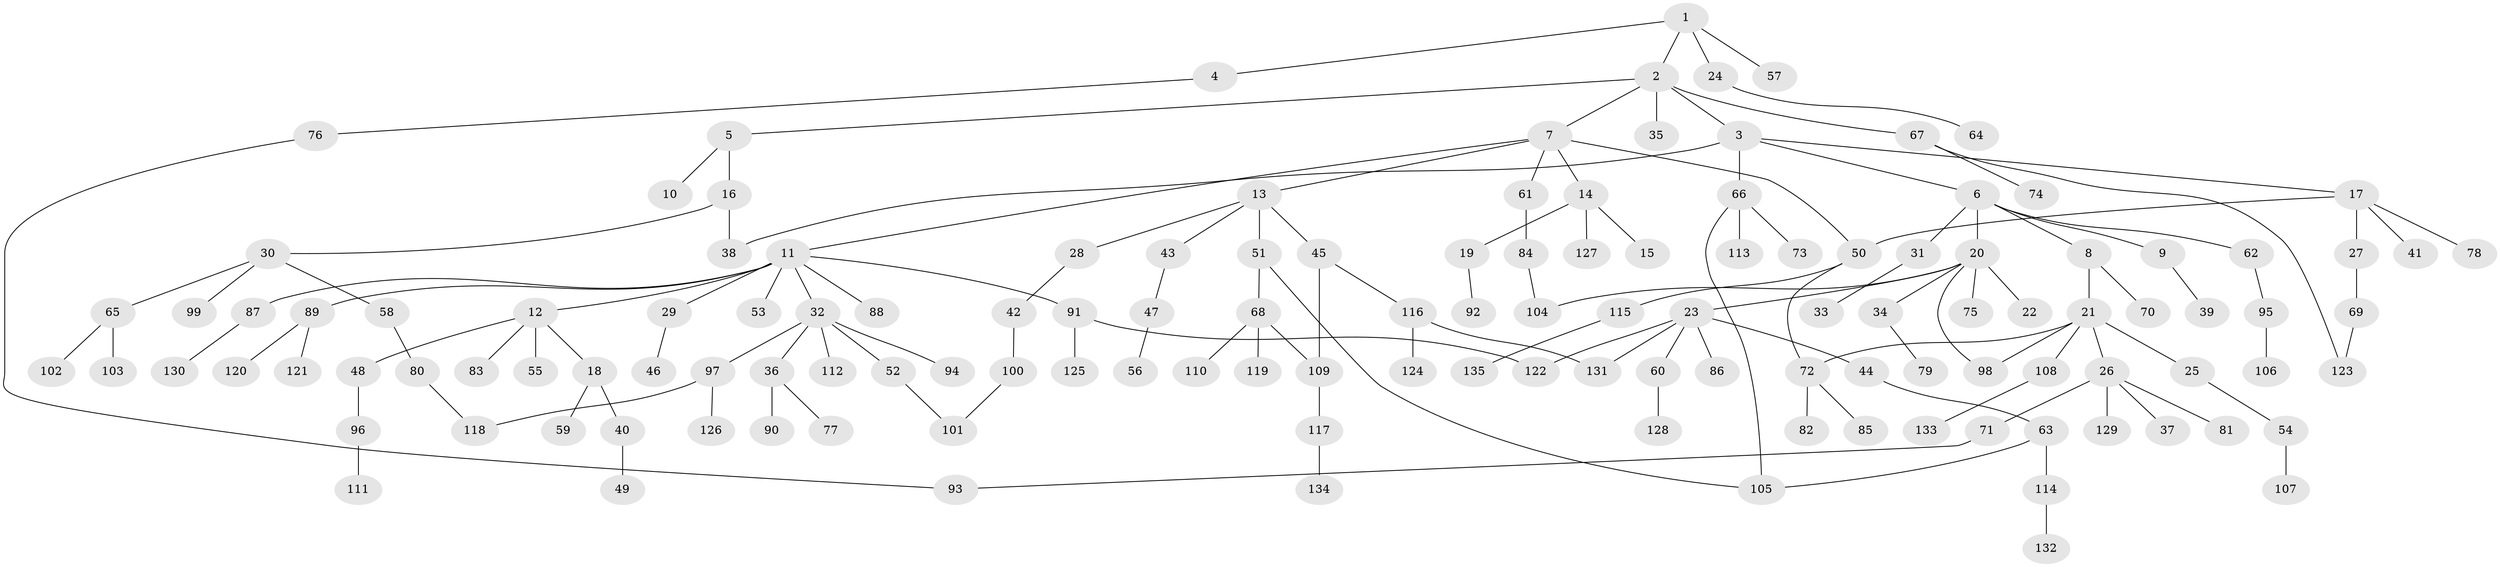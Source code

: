 // Generated by graph-tools (version 1.1) at 2025/42/03/09/25 04:42:09]
// undirected, 135 vertices, 148 edges
graph export_dot {
graph [start="1"]
  node [color=gray90,style=filled];
  1;
  2;
  3;
  4;
  5;
  6;
  7;
  8;
  9;
  10;
  11;
  12;
  13;
  14;
  15;
  16;
  17;
  18;
  19;
  20;
  21;
  22;
  23;
  24;
  25;
  26;
  27;
  28;
  29;
  30;
  31;
  32;
  33;
  34;
  35;
  36;
  37;
  38;
  39;
  40;
  41;
  42;
  43;
  44;
  45;
  46;
  47;
  48;
  49;
  50;
  51;
  52;
  53;
  54;
  55;
  56;
  57;
  58;
  59;
  60;
  61;
  62;
  63;
  64;
  65;
  66;
  67;
  68;
  69;
  70;
  71;
  72;
  73;
  74;
  75;
  76;
  77;
  78;
  79;
  80;
  81;
  82;
  83;
  84;
  85;
  86;
  87;
  88;
  89;
  90;
  91;
  92;
  93;
  94;
  95;
  96;
  97;
  98;
  99;
  100;
  101;
  102;
  103;
  104;
  105;
  106;
  107;
  108;
  109;
  110;
  111;
  112;
  113;
  114;
  115;
  116;
  117;
  118;
  119;
  120;
  121;
  122;
  123;
  124;
  125;
  126;
  127;
  128;
  129;
  130;
  131;
  132;
  133;
  134;
  135;
  1 -- 2;
  1 -- 4;
  1 -- 24;
  1 -- 57;
  2 -- 3;
  2 -- 5;
  2 -- 7;
  2 -- 35;
  2 -- 67;
  3 -- 6;
  3 -- 17;
  3 -- 66;
  3 -- 38;
  4 -- 76;
  5 -- 10;
  5 -- 16;
  6 -- 8;
  6 -- 9;
  6 -- 20;
  6 -- 31;
  6 -- 62;
  7 -- 11;
  7 -- 13;
  7 -- 14;
  7 -- 61;
  7 -- 50;
  8 -- 21;
  8 -- 70;
  9 -- 39;
  11 -- 12;
  11 -- 29;
  11 -- 32;
  11 -- 53;
  11 -- 87;
  11 -- 88;
  11 -- 89;
  11 -- 91;
  12 -- 18;
  12 -- 48;
  12 -- 55;
  12 -- 83;
  13 -- 28;
  13 -- 43;
  13 -- 45;
  13 -- 51;
  14 -- 15;
  14 -- 19;
  14 -- 127;
  16 -- 30;
  16 -- 38;
  17 -- 27;
  17 -- 41;
  17 -- 50;
  17 -- 78;
  18 -- 40;
  18 -- 59;
  19 -- 92;
  20 -- 22;
  20 -- 23;
  20 -- 34;
  20 -- 75;
  20 -- 98;
  20 -- 104;
  21 -- 25;
  21 -- 26;
  21 -- 72;
  21 -- 98;
  21 -- 108;
  23 -- 44;
  23 -- 60;
  23 -- 86;
  23 -- 122;
  23 -- 131;
  24 -- 64;
  25 -- 54;
  26 -- 37;
  26 -- 71;
  26 -- 81;
  26 -- 129;
  27 -- 69;
  28 -- 42;
  29 -- 46;
  30 -- 58;
  30 -- 65;
  30 -- 99;
  31 -- 33;
  32 -- 36;
  32 -- 52;
  32 -- 94;
  32 -- 97;
  32 -- 112;
  34 -- 79;
  36 -- 77;
  36 -- 90;
  40 -- 49;
  42 -- 100;
  43 -- 47;
  44 -- 63;
  45 -- 109;
  45 -- 116;
  47 -- 56;
  48 -- 96;
  50 -- 115;
  50 -- 72;
  51 -- 68;
  51 -- 105;
  52 -- 101;
  54 -- 107;
  58 -- 80;
  60 -- 128;
  61 -- 84;
  62 -- 95;
  63 -- 114;
  63 -- 105;
  65 -- 102;
  65 -- 103;
  66 -- 73;
  66 -- 113;
  66 -- 105;
  67 -- 74;
  67 -- 123;
  68 -- 110;
  68 -- 119;
  68 -- 109;
  69 -- 123;
  71 -- 93;
  72 -- 82;
  72 -- 85;
  76 -- 93;
  80 -- 118;
  84 -- 104;
  87 -- 130;
  89 -- 120;
  89 -- 121;
  91 -- 125;
  91 -- 122;
  95 -- 106;
  96 -- 111;
  97 -- 126;
  97 -- 118;
  100 -- 101;
  108 -- 133;
  109 -- 117;
  114 -- 132;
  115 -- 135;
  116 -- 124;
  116 -- 131;
  117 -- 134;
}
